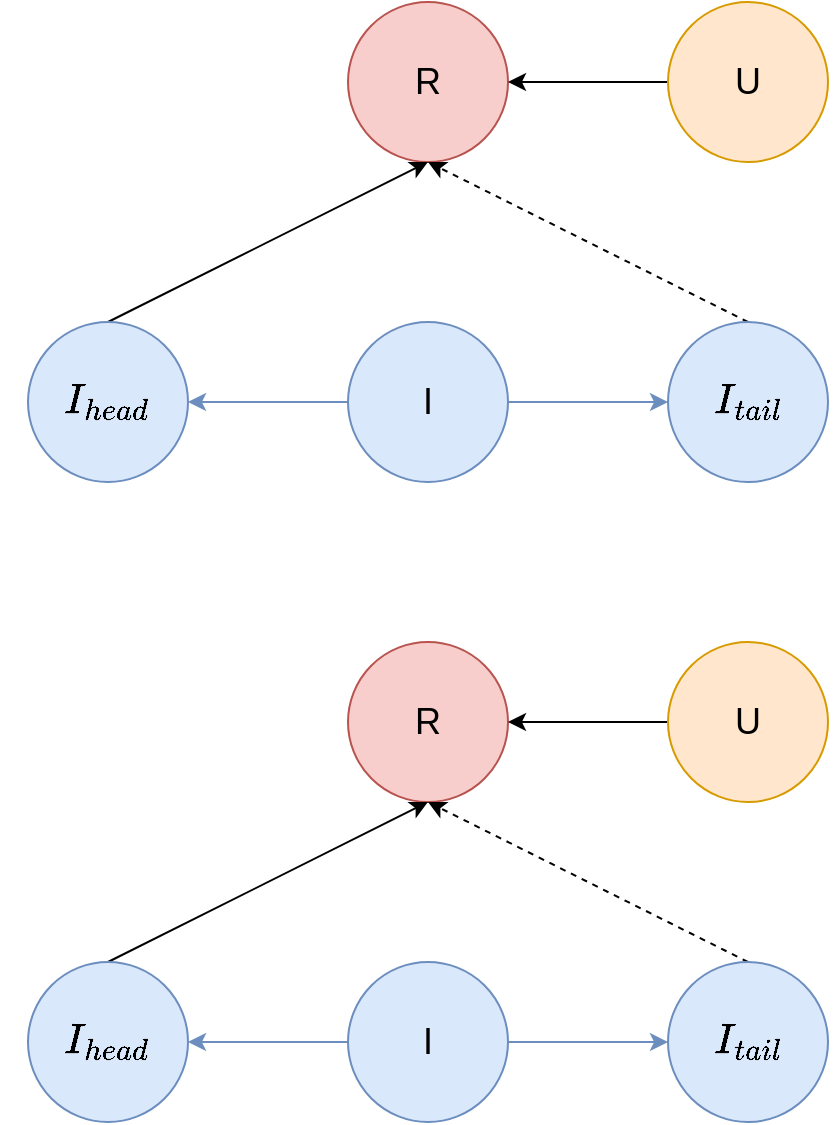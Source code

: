 <mxfile version="24.7.7">
  <diagram name="第 1 页" id="56BlYWJSqFPztJBqIIqX">
    <mxGraphModel dx="1459" dy="787" grid="1" gridSize="10" guides="1" tooltips="1" connect="1" arrows="1" fold="1" page="1" pageScale="1" pageWidth="1654" pageHeight="1169" math="1" shadow="0">
      <root>
        <mxCell id="0" />
        <mxCell id="1" parent="0" />
        <mxCell id="Yaq9q1l7534vEPPW3w2g-6" value="&lt;font style=&quot;font-size: 18px;&quot;&gt;R&lt;/font&gt;" style="ellipse;whiteSpace=wrap;html=1;aspect=fixed;fillColor=#f8cecc;strokeColor=#b85450;" vertex="1" parent="1">
          <mxGeometry x="680" y="120" width="80" height="80" as="geometry" />
        </mxCell>
        <mxCell id="Yaq9q1l7534vEPPW3w2g-12" style="edgeStyle=orthogonalEdgeStyle;rounded=0;orthogonalLoop=1;jettySize=auto;html=1;exitX=0;exitY=0.5;exitDx=0;exitDy=0;" edge="1" parent="1" source="Yaq9q1l7534vEPPW3w2g-7" target="Yaq9q1l7534vEPPW3w2g-6">
          <mxGeometry relative="1" as="geometry" />
        </mxCell>
        <mxCell id="Yaq9q1l7534vEPPW3w2g-7" value="&lt;font style=&quot;font-size: 18px;&quot;&gt;U&lt;/font&gt;" style="ellipse;whiteSpace=wrap;html=1;aspect=fixed;fillColor=#ffe6cc;strokeColor=#d79b00;" vertex="1" parent="1">
          <mxGeometry x="840" y="120" width="80" height="80" as="geometry" />
        </mxCell>
        <mxCell id="Yaq9q1l7534vEPPW3w2g-13" style="edgeStyle=orthogonalEdgeStyle;rounded=0;orthogonalLoop=1;jettySize=auto;html=1;exitX=0;exitY=0.5;exitDx=0;exitDy=0;fillColor=#dae8fc;strokeColor=#6c8ebf;" edge="1" parent="1" source="Yaq9q1l7534vEPPW3w2g-8" target="Yaq9q1l7534vEPPW3w2g-10">
          <mxGeometry relative="1" as="geometry" />
        </mxCell>
        <mxCell id="Yaq9q1l7534vEPPW3w2g-14" style="edgeStyle=orthogonalEdgeStyle;rounded=0;orthogonalLoop=1;jettySize=auto;html=1;exitX=1;exitY=0.5;exitDx=0;exitDy=0;fillColor=#dae8fc;strokeColor=#6c8ebf;" edge="1" parent="1" source="Yaq9q1l7534vEPPW3w2g-8" target="Yaq9q1l7534vEPPW3w2g-9">
          <mxGeometry relative="1" as="geometry" />
        </mxCell>
        <mxCell id="Yaq9q1l7534vEPPW3w2g-8" value="&lt;font style=&quot;font-size: 18px;&quot;&gt;I&lt;/font&gt;" style="ellipse;whiteSpace=wrap;html=1;aspect=fixed;fillColor=#dae8fc;strokeColor=#6c8ebf;" vertex="1" parent="1">
          <mxGeometry x="680" y="280" width="80" height="80" as="geometry" />
        </mxCell>
        <mxCell id="Yaq9q1l7534vEPPW3w2g-15" style="rounded=0;orthogonalLoop=1;jettySize=auto;html=1;exitX=0.5;exitY=0;exitDx=0;exitDy=0;entryX=0.5;entryY=1;entryDx=0;entryDy=0;dashed=1;" edge="1" parent="1" source="Yaq9q1l7534vEPPW3w2g-9" target="Yaq9q1l7534vEPPW3w2g-6">
          <mxGeometry relative="1" as="geometry" />
        </mxCell>
        <mxCell id="Yaq9q1l7534vEPPW3w2g-9" value="&lt;span style=&quot;font-size: 18px;&quot;&gt;$$I_{tail}$$&lt;/span&gt;" style="ellipse;whiteSpace=wrap;html=1;aspect=fixed;fillColor=#dae8fc;strokeColor=#6c8ebf;" vertex="1" parent="1">
          <mxGeometry x="840" y="280" width="80" height="80" as="geometry" />
        </mxCell>
        <mxCell id="Yaq9q1l7534vEPPW3w2g-11" style="rounded=0;orthogonalLoop=1;jettySize=auto;html=1;exitX=0.5;exitY=0;exitDx=0;exitDy=0;" edge="1" parent="1" source="Yaq9q1l7534vEPPW3w2g-10">
          <mxGeometry relative="1" as="geometry">
            <mxPoint x="720" y="200" as="targetPoint" />
          </mxGeometry>
        </mxCell>
        <mxCell id="Yaq9q1l7534vEPPW3w2g-10" value="&lt;span style=&quot;font-size: 18px;&quot;&gt;$$I_{head}$$&lt;/span&gt;" style="ellipse;whiteSpace=wrap;html=1;aspect=fixed;fillColor=#dae8fc;strokeColor=#6c8ebf;" vertex="1" parent="1">
          <mxGeometry x="520" y="280" width="80" height="80" as="geometry" />
        </mxCell>
        <mxCell id="Yaq9q1l7534vEPPW3w2g-16" value="&lt;font style=&quot;font-size: 18px;&quot;&gt;R&lt;/font&gt;" style="ellipse;whiteSpace=wrap;html=1;aspect=fixed;fillColor=#f8cecc;strokeColor=#b85450;" vertex="1" parent="1">
          <mxGeometry x="680" y="440" width="80" height="80" as="geometry" />
        </mxCell>
        <mxCell id="Yaq9q1l7534vEPPW3w2g-17" style="edgeStyle=orthogonalEdgeStyle;rounded=0;orthogonalLoop=1;jettySize=auto;html=1;exitX=0;exitY=0.5;exitDx=0;exitDy=0;" edge="1" parent="1" source="Yaq9q1l7534vEPPW3w2g-18" target="Yaq9q1l7534vEPPW3w2g-16">
          <mxGeometry relative="1" as="geometry" />
        </mxCell>
        <mxCell id="Yaq9q1l7534vEPPW3w2g-18" value="&lt;font style=&quot;font-size: 18px;&quot;&gt;U&lt;/font&gt;" style="ellipse;whiteSpace=wrap;html=1;aspect=fixed;fillColor=#ffe6cc;strokeColor=#d79b00;" vertex="1" parent="1">
          <mxGeometry x="840" y="440" width="80" height="80" as="geometry" />
        </mxCell>
        <mxCell id="Yaq9q1l7534vEPPW3w2g-19" style="edgeStyle=orthogonalEdgeStyle;rounded=0;orthogonalLoop=1;jettySize=auto;html=1;exitX=0;exitY=0.5;exitDx=0;exitDy=0;fillColor=#dae8fc;strokeColor=#6c8ebf;" edge="1" parent="1" source="Yaq9q1l7534vEPPW3w2g-21" target="Yaq9q1l7534vEPPW3w2g-25">
          <mxGeometry relative="1" as="geometry" />
        </mxCell>
        <mxCell id="Yaq9q1l7534vEPPW3w2g-20" style="edgeStyle=orthogonalEdgeStyle;rounded=0;orthogonalLoop=1;jettySize=auto;html=1;exitX=1;exitY=0.5;exitDx=0;exitDy=0;fillColor=#dae8fc;strokeColor=#6c8ebf;" edge="1" parent="1" source="Yaq9q1l7534vEPPW3w2g-21" target="Yaq9q1l7534vEPPW3w2g-23">
          <mxGeometry relative="1" as="geometry" />
        </mxCell>
        <mxCell id="Yaq9q1l7534vEPPW3w2g-21" value="&lt;font style=&quot;font-size: 18px;&quot;&gt;I&lt;/font&gt;" style="ellipse;whiteSpace=wrap;html=1;aspect=fixed;fillColor=#dae8fc;strokeColor=#6c8ebf;" vertex="1" parent="1">
          <mxGeometry x="680" y="600" width="80" height="80" as="geometry" />
        </mxCell>
        <mxCell id="Yaq9q1l7534vEPPW3w2g-22" style="rounded=0;orthogonalLoop=1;jettySize=auto;html=1;exitX=0.5;exitY=0;exitDx=0;exitDy=0;entryX=0.5;entryY=1;entryDx=0;entryDy=0;dashed=1;" edge="1" parent="1" source="Yaq9q1l7534vEPPW3w2g-23" target="Yaq9q1l7534vEPPW3w2g-16">
          <mxGeometry relative="1" as="geometry" />
        </mxCell>
        <mxCell id="Yaq9q1l7534vEPPW3w2g-23" value="&lt;span style=&quot;font-size: 18px;&quot;&gt;$$I_{tail}$$&lt;/span&gt;" style="ellipse;whiteSpace=wrap;html=1;aspect=fixed;fillColor=#dae8fc;strokeColor=#6c8ebf;" vertex="1" parent="1">
          <mxGeometry x="840" y="600" width="80" height="80" as="geometry" />
        </mxCell>
        <mxCell id="Yaq9q1l7534vEPPW3w2g-24" style="rounded=0;orthogonalLoop=1;jettySize=auto;html=1;exitX=0.5;exitY=0;exitDx=0;exitDy=0;" edge="1" parent="1" source="Yaq9q1l7534vEPPW3w2g-25">
          <mxGeometry relative="1" as="geometry">
            <mxPoint x="720" y="520" as="targetPoint" />
          </mxGeometry>
        </mxCell>
        <mxCell id="Yaq9q1l7534vEPPW3w2g-25" value="&lt;span style=&quot;font-size: 18px;&quot;&gt;$$I_{head}$$&lt;/span&gt;" style="ellipse;whiteSpace=wrap;html=1;aspect=fixed;fillColor=#dae8fc;strokeColor=#6c8ebf;" vertex="1" parent="1">
          <mxGeometry x="520" y="600" width="80" height="80" as="geometry" />
        </mxCell>
      </root>
    </mxGraphModel>
  </diagram>
</mxfile>
